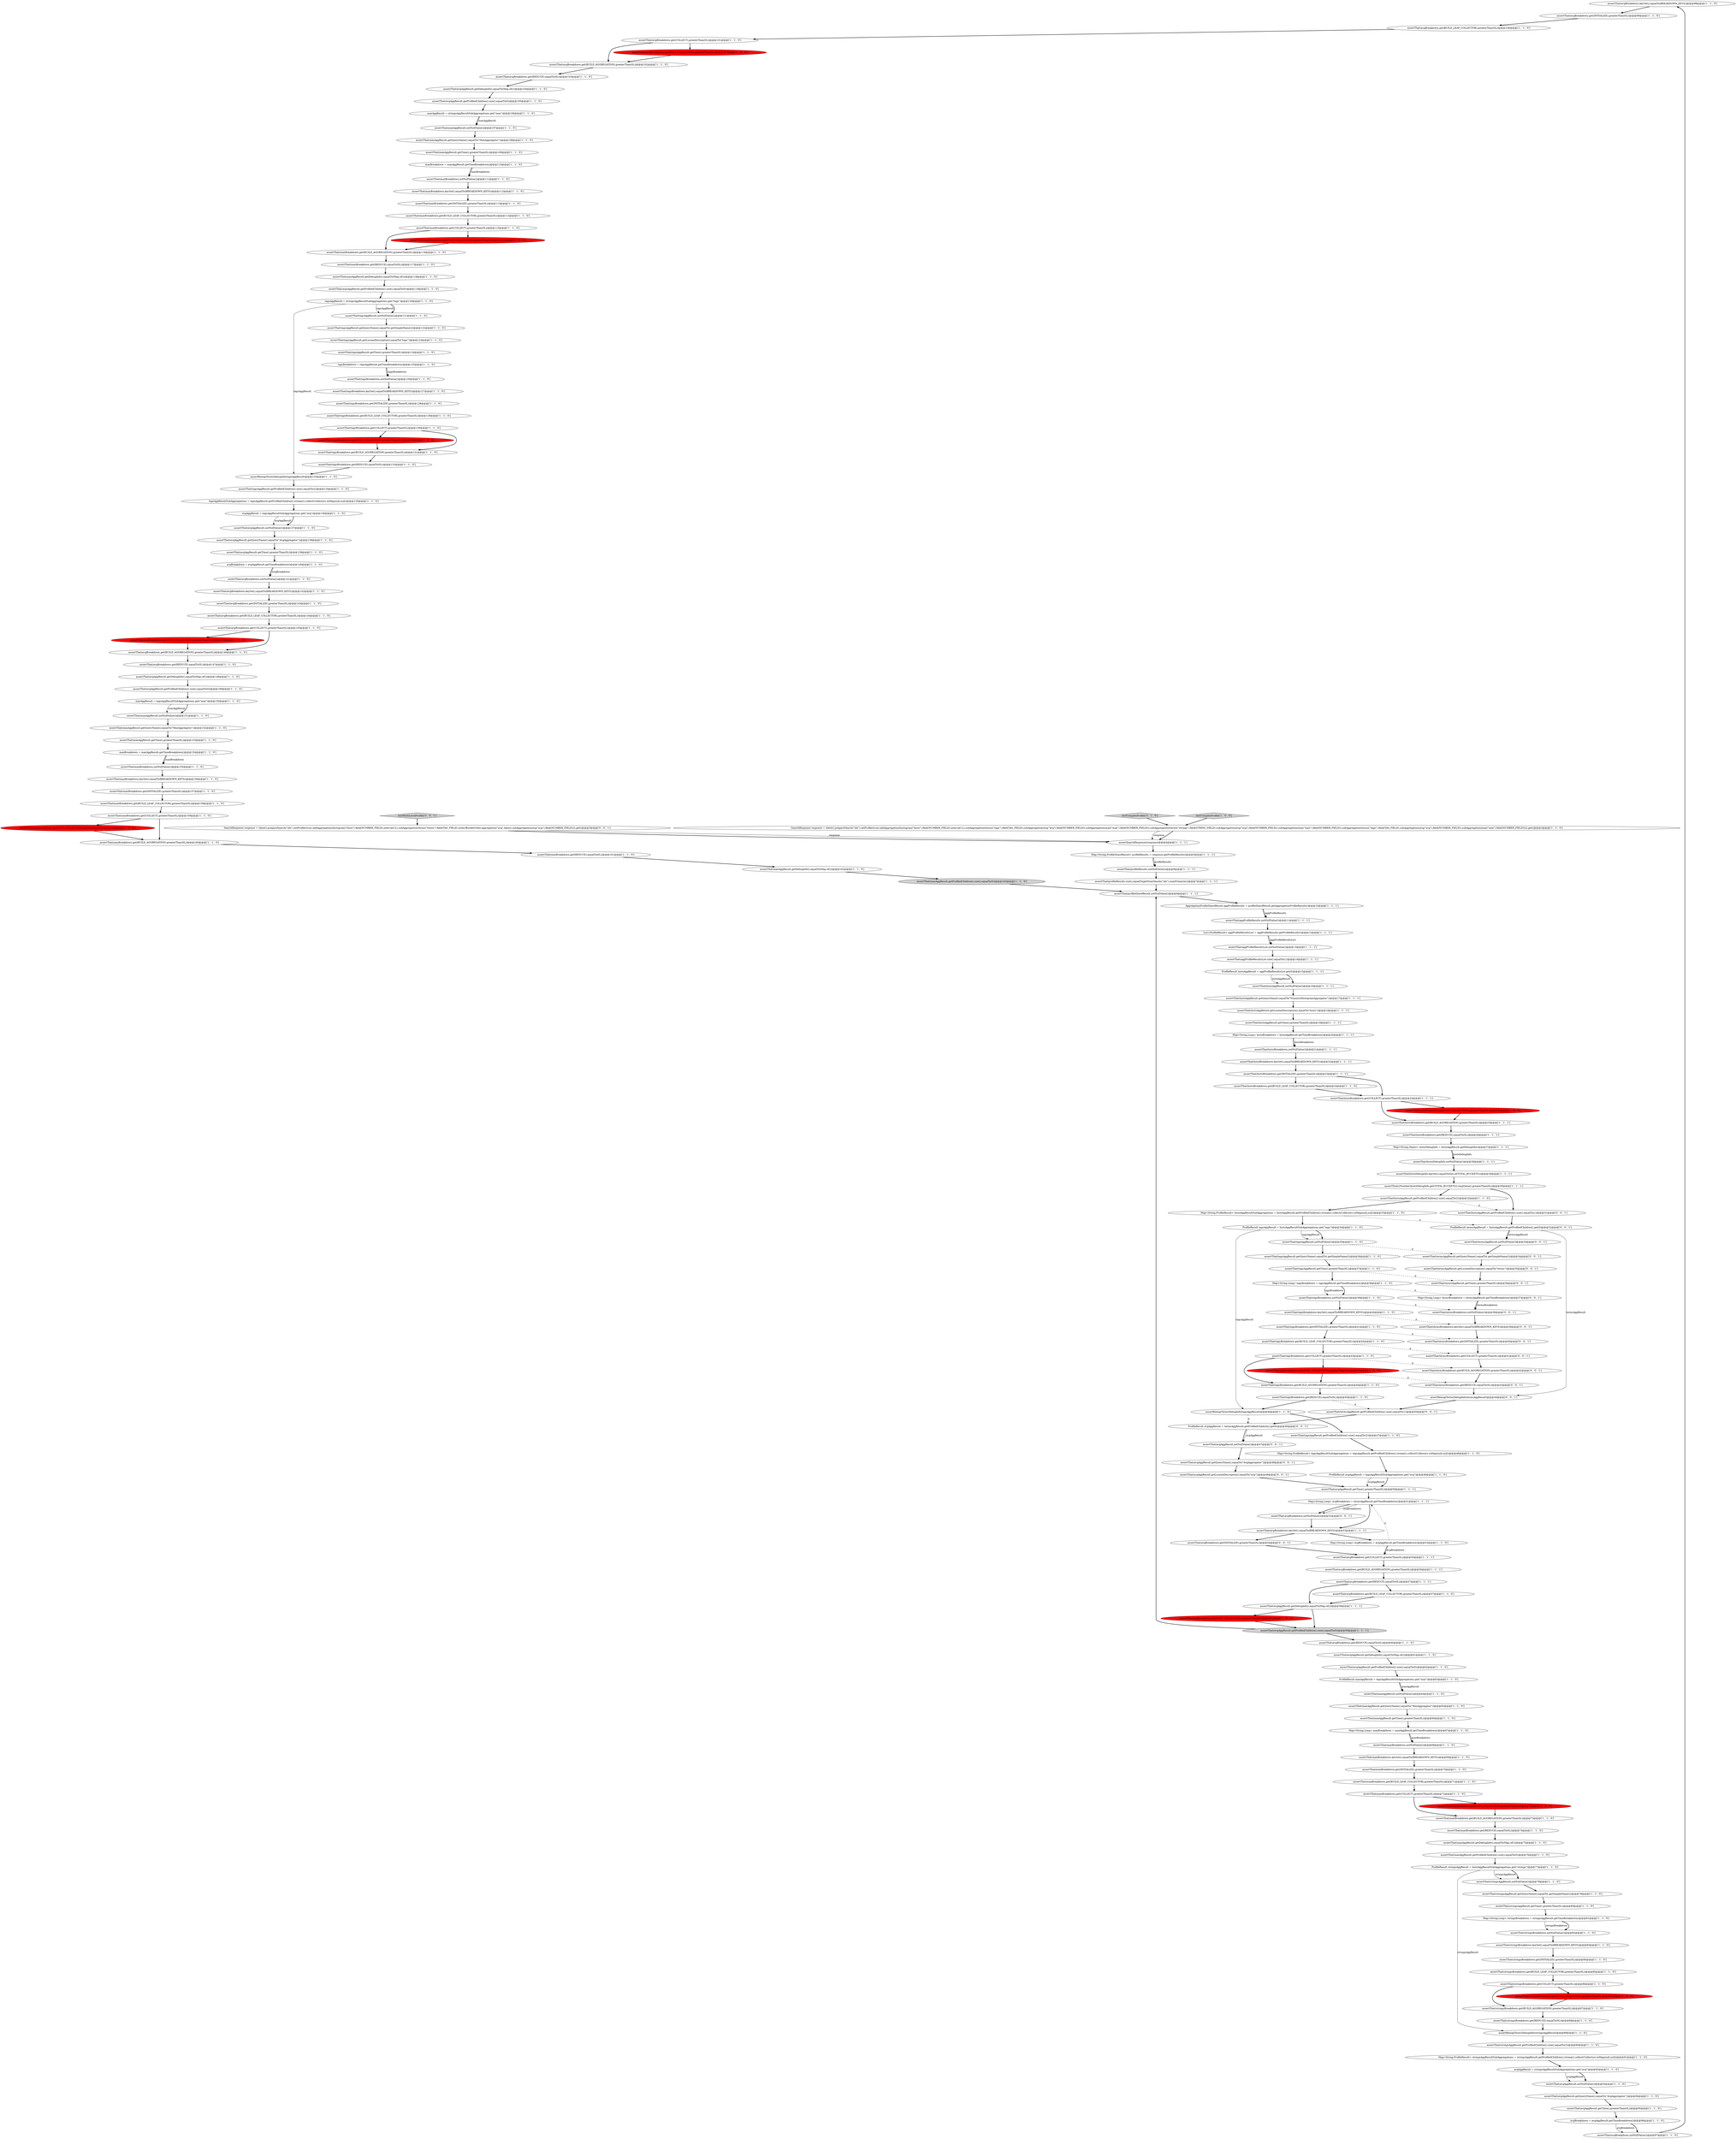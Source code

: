 digraph {
73 [style = filled, label = "assertThat(avgBreakdown.keySet(),equalTo(BREAKDOWN_KEYS))@@@98@@@['1', '1', '0']", fillcolor = white, shape = ellipse image = "AAA0AAABBB1BBB"];
174 [style = filled, label = "assertThat(termsBreakdown.get(COLLECT),greaterThan(0L))@@@41@@@['0', '0', '1']", fillcolor = white, shape = ellipse image = "AAA0AAABBB3BBB"];
25 [style = filled, label = "assertThat(tagsBreakdown.get(BUILD_LEAF_COLLECTOR),greaterThan(0L))@@@42@@@['1', '1', '0']", fillcolor = white, shape = ellipse image = "AAA0AAABBB1BBB"];
76 [style = filled, label = "assertThat(avgBreakdown.get(REDUCE),equalTo(0L))@@@103@@@['1', '1', '0']", fillcolor = white, shape = ellipse image = "AAA0AAABBB1BBB"];
24 [style = filled, label = "assertThat(maxAggResult.getTime(),greaterThan(0L))@@@153@@@['1', '1', '0']", fillcolor = white, shape = ellipse image = "AAA0AAABBB1BBB"];
79 [style = filled, label = "assertThat(maxBreakdown,notNullValue())@@@155@@@['1', '1', '0']", fillcolor = white, shape = ellipse image = "AAA0AAABBB1BBB"];
13 [style = filled, label = "assertThat(avgBreakdown.keySet(),equalTo(BREAKDOWN_KEYS))@@@53@@@['1', '1', '1']", fillcolor = white, shape = ellipse image = "AAA0AAABBB1BBB"];
4 [style = filled, label = "Map<String,Long> maxBreakdown = maxAggResult.getTimeBreakdown()@@@67@@@['1', '1', '0']", fillcolor = white, shape = ellipse image = "AAA0AAABBB1BBB"];
153 [style = filled, label = "assertThat(maxBreakdown.get(INITIALIZE),greaterThan(0L))@@@70@@@['1', '1', '0']", fillcolor = white, shape = ellipse image = "AAA0AAABBB1BBB"];
164 [style = filled, label = "avgBreakdown = avgAggResult.getTimeBreakdown()@@@140@@@['1', '1', '0']", fillcolor = white, shape = ellipse image = "AAA0AAABBB1BBB"];
189 [style = filled, label = "Map<String,Long> termsBreakdown = termsAggResult.getTimeBreakdown()@@@37@@@['0', '0', '1']", fillcolor = white, shape = ellipse image = "AAA0AAABBB3BBB"];
127 [style = filled, label = "assertThat(avgAggResult,notNullValue())@@@137@@@['1', '1', '0']", fillcolor = white, shape = ellipse image = "AAA0AAABBB1BBB"];
80 [style = filled, label = "assertThat(maxBreakdown.get(BUILD_LEAF_COLLECTOR),greaterThan(0L))@@@114@@@['1', '1', '0']", fillcolor = white, shape = ellipse image = "AAA0AAABBB1BBB"];
176 [style = filled, label = "assertThat(avgBreakdown.get(INITIALIZE),greaterThan(0L))@@@54@@@['0', '0', '1']", fillcolor = white, shape = ellipse image = "AAA0AAABBB3BBB"];
20 [style = filled, label = "assertThat(tagsAggResult.getTime(),greaterThan(0L))@@@124@@@['1', '1', '0']", fillcolor = white, shape = ellipse image = "AAA0AAABBB1BBB"];
183 [style = filled, label = "ProfileResult avgAggResult = termsAggResult.getProfiledChildren().get(0)@@@46@@@['0', '0', '1']", fillcolor = white, shape = ellipse image = "AAA0AAABBB3BBB"];
83 [style = filled, label = "assertThat(maxBreakdown.get(BUILD_AGGREGATION),greaterThan(0L))@@@73@@@['1', '1', '0']", fillcolor = white, shape = ellipse image = "AAA0AAABBB1BBB"];
100 [style = filled, label = "Map<String,ProfileResult> histoAggResultSubAggregations = histoAggResult.getProfiledChildren().stream().collect(Collectors.toMap(null,null))@@@33@@@['1', '1', '0']", fillcolor = white, shape = ellipse image = "AAA0AAABBB1BBB"];
74 [style = filled, label = "assertThat(avgBreakdown.get(REDUCE),equalTo(0L))@@@57@@@['1', '1', '1']", fillcolor = white, shape = ellipse image = "AAA0AAABBB1BBB"];
130 [style = filled, label = "assertThat(profileResults,notNullValue())@@@6@@@['1', '1', '1']", fillcolor = white, shape = ellipse image = "AAA0AAABBB1BBB"];
171 [style = filled, label = "testComplexProfile['0', '1', '0']", fillcolor = lightgray, shape = diamond image = "AAA0AAABBB2BBB"];
114 [style = filled, label = "maxAggResult = stringsAggResultSubAggregations.get(\"max\")@@@106@@@['1', '1', '0']", fillcolor = white, shape = ellipse image = "AAA0AAABBB1BBB"];
132 [style = filled, label = "assertThat(avgBreakdown.get(REDUCE),equalTo(0L))@@@147@@@['1', '1', '0']", fillcolor = white, shape = ellipse image = "AAA0AAABBB1BBB"];
188 [style = filled, label = "assertThat(termsAggResult.getQueryName(),equalTo(.getSimpleName()))@@@34@@@['0', '0', '1']", fillcolor = white, shape = ellipse image = "AAA0AAABBB3BBB"];
22 [style = filled, label = "assertThat(maxAggResult.getQueryName(),equalTo(\"MaxAggregator\"))@@@65@@@['1', '1', '0']", fillcolor = white, shape = ellipse image = "AAA0AAABBB1BBB"];
191 [style = filled, label = "assertThat(termsBreakdown.get(INITIALIZE),greaterThan(0L))@@@40@@@['0', '0', '1']", fillcolor = white, shape = ellipse image = "AAA0AAABBB3BBB"];
7 [style = filled, label = "assertThat(maxBreakdown.get(REDUCE),equalTo(0L))@@@117@@@['1', '1', '0']", fillcolor = white, shape = ellipse image = "AAA0AAABBB1BBB"];
82 [style = filled, label = "assertThat(avgBreakdown,notNullValue())@@@97@@@['1', '1', '0']", fillcolor = white, shape = ellipse image = "AAA0AAABBB1BBB"];
45 [style = filled, label = "assertThat(maxBreakdown.get(POST_COLLECTION),greaterThan(0L))@@@76@@@['1', '0', '0']", fillcolor = red, shape = ellipse image = "AAA1AAABBB1BBB"];
180 [style = filled, label = "assertThat(termsAggResult.getProfiledChildren().size(),equalTo(1))@@@45@@@['0', '0', '1']", fillcolor = white, shape = ellipse image = "AAA0AAABBB3BBB"];
133 [style = filled, label = "testComplexProfile['1', '0', '0']", fillcolor = lightgray, shape = diamond image = "AAA0AAABBB1BBB"];
157 [style = filled, label = "assertThat(maxBreakdown.keySet(),equalTo(BREAKDOWN_KEYS))@@@112@@@['1', '1', '0']", fillcolor = white, shape = ellipse image = "AAA0AAABBB1BBB"];
110 [style = filled, label = "assertThat(maxBreakdown.get(REDUCE),equalTo(0L))@@@161@@@['1', '1', '0']", fillcolor = white, shape = ellipse image = "AAA0AAABBB1BBB"];
186 [style = filled, label = "assertThat(termsBreakdown.get(REDUCE),equalTo(0L))@@@43@@@['0', '0', '1']", fillcolor = white, shape = ellipse image = "AAA0AAABBB3BBB"];
12 [style = filled, label = "assertSearchResponse(response)@@@4@@@['1', '1', '1']", fillcolor = white, shape = ellipse image = "AAA0AAABBB1BBB"];
178 [style = filled, label = "assertThat(avgAggResult.getQueryName(),equalTo(\"AvgAggregator\"))@@@48@@@['0', '0', '1']", fillcolor = white, shape = ellipse image = "AAA0AAABBB3BBB"];
175 [style = filled, label = "assertThat(histoAggResult.getProfiledChildren().size(),equalTo(1))@@@31@@@['0', '0', '1']", fillcolor = white, shape = ellipse image = "AAA0AAABBB3BBB"];
18 [style = filled, label = "tagsBreakdown = tagsAggResult.getTimeBreakdown()@@@125@@@['1', '1', '0']", fillcolor = white, shape = ellipse image = "AAA0AAABBB1BBB"];
121 [style = filled, label = "assertThat(maxAggResult.getDebugInfo(),equalTo(Map.of()))@@@162@@@['1', '1', '0']", fillcolor = white, shape = ellipse image = "AAA0AAABBB1BBB"];
65 [style = filled, label = "assertThat(tagsAggResult.getProfiledChildren().size(),equalTo(2))@@@134@@@['1', '1', '0']", fillcolor = white, shape = ellipse image = "AAA0AAABBB1BBB"];
34 [style = filled, label = "assertThat(avgBreakdown.get(BUILD_LEAF_COLLECTOR),greaterThan(0L))@@@144@@@['1', '1', '0']", fillcolor = white, shape = ellipse image = "AAA0AAABBB1BBB"];
147 [style = filled, label = "assertThat(maxAggResult.getDebugInfo(),equalTo(Map.of()))@@@118@@@['1', '1', '0']", fillcolor = white, shape = ellipse image = "AAA0AAABBB1BBB"];
46 [style = filled, label = "assertThat(avgAggResult.getTime(),greaterThan(0L))@@@139@@@['1', '1', '0']", fillcolor = white, shape = ellipse image = "AAA0AAABBB1BBB"];
6 [style = filled, label = "ProfileResult stringsAggResult = histoAggResultSubAggregations.get(\"strings\")@@@77@@@['1', '1', '0']", fillcolor = white, shape = ellipse image = "AAA0AAABBB1BBB"];
113 [style = filled, label = "assertThat(maxBreakdown.get(INITIALIZE),greaterThan(0L))@@@157@@@['1', '1', '0']", fillcolor = white, shape = ellipse image = "AAA0AAABBB1BBB"];
64 [style = filled, label = "assertThat(tagsBreakdown,notNullValue())@@@39@@@['1', '1', '0']", fillcolor = white, shape = ellipse image = "AAA0AAABBB1BBB"];
135 [style = filled, label = "assertThat(maxBreakdown.get(BUILD_AGGREGATION),greaterThan(0L))@@@116@@@['1', '1', '0']", fillcolor = white, shape = ellipse image = "AAA0AAABBB1BBB"];
160 [style = filled, label = "Map<String,Long> histoBreakdown = histoAggResult.getTimeBreakdown()@@@20@@@['1', '1', '1']", fillcolor = white, shape = ellipse image = "AAA0AAABBB1BBB"];
109 [style = filled, label = "assertThat(maxBreakdown.get(INITIALIZE),greaterThan(0L))@@@113@@@['1', '1', '0']", fillcolor = white, shape = ellipse image = "AAA0AAABBB1BBB"];
77 [style = filled, label = "Map<String,Long> avgBreakdown = avgAggResult.getTimeBreakdown()@@@53@@@['1', '1', '0']", fillcolor = white, shape = ellipse image = "AAA0AAABBB1BBB"];
94 [style = filled, label = "assertThat(stringsBreakdown.get(POST_COLLECTION),greaterThan(0L))@@@91@@@['1', '0', '0']", fillcolor = red, shape = ellipse image = "AAA1AAABBB1BBB"];
14 [style = filled, label = "ProfileResult maxAggResult = tagsAggResultSubAggregations.get(\"max\")@@@63@@@['1', '1', '0']", fillcolor = white, shape = ellipse image = "AAA0AAABBB1BBB"];
23 [style = filled, label = "assertThat(avgBreakdown.get(POST_COLLECTION),greaterThan(0L))@@@61@@@['1', '0', '0']", fillcolor = red, shape = ellipse image = "AAA1AAABBB1BBB"];
150 [style = filled, label = "assertThat(maxAggResult.getTime(),greaterThan(0L))@@@109@@@['1', '1', '0']", fillcolor = white, shape = ellipse image = "AAA0AAABBB1BBB"];
16 [style = filled, label = "assertThat(stringsAggResult.getQueryName(),equalTo(.getSimpleName()))@@@79@@@['1', '1', '0']", fillcolor = white, shape = ellipse image = "AAA0AAABBB1BBB"];
17 [style = filled, label = "assertThat(avgAggResult.getProfiledChildren().size(),equalTo(0))@@@105@@@['1', '1', '0']", fillcolor = white, shape = ellipse image = "AAA0AAABBB1BBB"];
124 [style = filled, label = "assertThat(histoAggResult.getLuceneDescription(),equalTo(\"histo\"))@@@18@@@['1', '1', '1']", fillcolor = white, shape = ellipse image = "AAA0AAABBB1BBB"];
15 [style = filled, label = "assertThat(tagsBreakdown.get(BUILD_LEAF_COLLECTOR),greaterThan(0L))@@@129@@@['1', '1', '0']", fillcolor = white, shape = ellipse image = "AAA0AAABBB1BBB"];
144 [style = filled, label = "assertThat(avgBreakdown.keySet(),equalTo(BREAKDOWN_KEYS))@@@142@@@['1', '1', '0']", fillcolor = white, shape = ellipse image = "AAA0AAABBB1BBB"];
84 [style = filled, label = "assertThat(stringsBreakdown.get(COLLECT),greaterThan(0L))@@@86@@@['1', '1', '0']", fillcolor = white, shape = ellipse image = "AAA0AAABBB1BBB"];
177 [style = filled, label = "assertRemapTermsDebugInfo(termsAggResult)@@@44@@@['0', '0', '1']", fillcolor = white, shape = ellipse image = "AAA0AAABBB3BBB"];
30 [style = filled, label = "assertRemapTermsDebugInfo(tagsAggResult)@@@133@@@['1', '1', '0']", fillcolor = white, shape = ellipse image = "AAA0AAABBB1BBB"];
5 [style = filled, label = "Map<String,ProfileShardResult> profileResults = response.getProfileResults()@@@5@@@['1', '1', '1']", fillcolor = white, shape = ellipse image = "AAA0AAABBB1BBB"];
44 [style = filled, label = "assertThat(histoBreakdown.get(INITIALIZE),greaterThan(0L))@@@23@@@['1', '1', '1']", fillcolor = white, shape = ellipse image = "AAA0AAABBB1BBB"];
1 [style = filled, label = "assertThat(aggProfileResultsList,notNullValue())@@@13@@@['1', '1', '1']", fillcolor = white, shape = ellipse image = "AAA0AAABBB1BBB"];
112 [style = filled, label = "assertThat(histoDebugInfo.keySet(),equalTo(Set.of(TOTAL_BUCKETS)))@@@29@@@['1', '1', '1']", fillcolor = white, shape = ellipse image = "AAA0AAABBB1BBB"];
108 [style = filled, label = "Map<String,ProfileResult> tagsAggResultSubAggregations = tagsAggResult.getProfiledChildren().stream().collect(Collectors.toMap(null,null))@@@48@@@['1', '1', '0']", fillcolor = white, shape = ellipse image = "AAA0AAABBB1BBB"];
145 [style = filled, label = "assertThat(tagsBreakdown.get(INITIALIZE),greaterThan(0L))@@@41@@@['1', '1', '0']", fillcolor = white, shape = ellipse image = "AAA0AAABBB1BBB"];
122 [style = filled, label = "avgBreakdown = avgAggResult.getTimeBreakdown()@@@96@@@['1', '1', '0']", fillcolor = white, shape = ellipse image = "AAA0AAABBB1BBB"];
33 [style = filled, label = "assertThat(tagsBreakdown.get(REDUCE),equalTo(0L))@@@45@@@['1', '1', '0']", fillcolor = white, shape = ellipse image = "AAA0AAABBB1BBB"];
61 [style = filled, label = "assertThat(tagsBreakdown.get(BUILD_AGGREGATION),greaterThan(0L))@@@44@@@['1', '1', '0']", fillcolor = white, shape = ellipse image = "AAA0AAABBB1BBB"];
129 [style = filled, label = "assertThat(maxBreakdown,notNullValue())@@@68@@@['1', '1', '0']", fillcolor = white, shape = ellipse image = "AAA0AAABBB1BBB"];
190 [style = filled, label = "assertThat(termsAggResult.getLuceneDescription(),equalTo(\"terms\"))@@@35@@@['0', '0', '1']", fillcolor = white, shape = ellipse image = "AAA0AAABBB3BBB"];
9 [style = filled, label = "assertThat(avgAggResult.getTime(),greaterThan(0L))@@@50@@@['1', '1', '1']", fillcolor = white, shape = ellipse image = "AAA0AAABBB1BBB"];
40 [style = filled, label = "assertThat(tagsAggResult.getTime(),greaterThan(0L))@@@37@@@['1', '1', '0']", fillcolor = white, shape = ellipse image = "AAA0AAABBB1BBB"];
54 [style = filled, label = "assertThat(maxBreakdown.keySet(),equalTo(BREAKDOWN_KEYS))@@@69@@@['1', '1', '0']", fillcolor = white, shape = ellipse image = "AAA0AAABBB1BBB"];
194 [style = filled, label = "assertThat(avgAggResult,notNullValue())@@@47@@@['0', '0', '1']", fillcolor = white, shape = ellipse image = "AAA0AAABBB3BBB"];
98 [style = filled, label = "maxBreakdown = maxAggResult.getTimeBreakdown()@@@110@@@['1', '1', '0']", fillcolor = white, shape = ellipse image = "AAA0AAABBB1BBB"];
87 [style = filled, label = "assertThat(tagsBreakdown.get(BUILD_AGGREGATION),greaterThan(0L))@@@131@@@['1', '1', '0']", fillcolor = white, shape = ellipse image = "AAA0AAABBB1BBB"];
152 [style = filled, label = "assertThat(tagsAggResult.getQueryName(),equalTo(.getSimpleName()))@@@122@@@['1', '1', '0']", fillcolor = white, shape = ellipse image = "AAA0AAABBB1BBB"];
70 [style = filled, label = "assertThat(avgAggResult.getProfiledChildren().size(),equalTo(0))@@@59@@@['1', '1', '1']", fillcolor = lightgray, shape = ellipse image = "AAA0AAABBB1BBB"];
66 [style = filled, label = "assertThat(histoBreakdown.get(COLLECT),greaterThan(0L))@@@24@@@['1', '1', '1']", fillcolor = white, shape = ellipse image = "AAA0AAABBB1BBB"];
28 [style = filled, label = "assertThat(histoAggResult,notNullValue())@@@16@@@['1', '1', '1']", fillcolor = white, shape = ellipse image = "AAA0AAABBB1BBB"];
67 [style = filled, label = "SearchResponse response = client().prepareSearch(\"idx\").setProfile(true).addAggregation(histogram(\"histo\").field(NUMBER_FIELD).interval(1L).subAggregation(terms(\"tags\").field(TAG_FIELD).subAggregation(avg(\"avg\").field(NUMBER_FIELD)).subAggregation(max(\"max\").field(NUMBER_FIELD))).subAggregation(terms(\"strings\").field(STRING_FIELD).subAggregation(avg(\"avg\").field(NUMBER_FIELD)).subAggregation(max(\"max\").field(NUMBER_FIELD)).subAggregation(terms(\"tags\").field(TAG_FIELD).subAggregation(avg(\"avg\").field(NUMBER_FIELD)).subAggregation(max(\"max\").field(NUMBER_FIELD))))).get()@@@3@@@['1', '1', '0']", fillcolor = white, shape = ellipse image = "AAA0AAABBB1BBB"];
119 [style = filled, label = "assertThat(stringsBreakdown,notNullValue())@@@82@@@['1', '1', '0']", fillcolor = white, shape = ellipse image = "AAA0AAABBB1BBB"];
128 [style = filled, label = "Map<String,Object> histoDebugInfo = histoAggResult.getDebugInfo()@@@27@@@['1', '1', '1']", fillcolor = white, shape = ellipse image = "AAA0AAABBB1BBB"];
42 [style = filled, label = "assertThat(avgBreakdown.get(BUILD_AGGREGATION),greaterThan(0L))@@@102@@@['1', '1', '0']", fillcolor = white, shape = ellipse image = "AAA0AAABBB1BBB"];
43 [style = filled, label = "assertThat(avgAggResult.getDebugInfo(),equalTo(Map.of()))@@@148@@@['1', '1', '0']", fillcolor = white, shape = ellipse image = "AAA0AAABBB1BBB"];
154 [style = filled, label = "Map<String,Long> avgBreakdown = termsAggResult.getTimeBreakdown()@@@51@@@['1', '1', '1']", fillcolor = white, shape = ellipse image = "AAA0AAABBB1BBB"];
47 [style = filled, label = "ProfileResult histoAggResult = aggProfileResultsList.get(0)@@@15@@@['1', '1', '1']", fillcolor = white, shape = ellipse image = "AAA0AAABBB1BBB"];
8 [style = filled, label = "assertThat(tagsAggResult,notNullValue())@@@35@@@['1', '1', '0']", fillcolor = white, shape = ellipse image = "AAA0AAABBB1BBB"];
60 [style = filled, label = "assertThat(maxBreakdown.get(POST_COLLECTION),greaterThan(0L))@@@122@@@['1', '0', '0']", fillcolor = red, shape = ellipse image = "AAA1AAABBB1BBB"];
125 [style = filled, label = "assertThat(avgBreakdown,notNullValue())@@@141@@@['1', '1', '0']", fillcolor = white, shape = ellipse image = "AAA0AAABBB1BBB"];
184 [style = filled, label = "assertThat(avgBreakdown,notNullValue())@@@52@@@['0', '0', '1']", fillcolor = white, shape = ellipse image = "AAA0AAABBB3BBB"];
103 [style = filled, label = "assertThat(avgBreakdown.get(BUILD_LEAF_COLLECTOR),greaterThan(0L))@@@57@@@['1', '1', '0']", fillcolor = white, shape = ellipse image = "AAA0AAABBB1BBB"];
167 [style = filled, label = "assertThat(avgBreakdown.get(BUILD_AGGREGATION),greaterThan(0L))@@@56@@@['1', '1', '1']", fillcolor = white, shape = ellipse image = "AAA0AAABBB1BBB"];
181 [style = filled, label = "ProfileResult termsAggResult = histoAggResult.getProfiledChildren().get(0)@@@32@@@['0', '0', '1']", fillcolor = white, shape = ellipse image = "AAA0AAABBB3BBB"];
107 [style = filled, label = "assertThat(avgBreakdown.get(COLLECT),greaterThan(0L))@@@145@@@['1', '1', '0']", fillcolor = white, shape = ellipse image = "AAA0AAABBB1BBB"];
53 [style = filled, label = "assertThat(tagsBreakdown.get(POST_COLLECTION),greaterThan(0L))@@@138@@@['1', '0', '0']", fillcolor = red, shape = ellipse image = "AAA1AAABBB1BBB"];
58 [style = filled, label = "assertThat(avgBreakdown.get(POST_COLLECTION),greaterThan(0L))@@@107@@@['1', '0', '0']", fillcolor = red, shape = ellipse image = "AAA1AAABBB1BBB"];
162 [style = filled, label = "assertThat(((Number)histoDebugInfo.get(TOTAL_BUCKETS)).longValue(),greaterThan(0L))@@@30@@@['1', '1', '1']", fillcolor = white, shape = ellipse image = "AAA0AAABBB1BBB"];
21 [style = filled, label = "assertThat(maxBreakdown.get(BUILD_LEAF_COLLECTOR),greaterThan(0L))@@@158@@@['1', '1', '0']", fillcolor = white, shape = ellipse image = "AAA0AAABBB1BBB"];
155 [style = filled, label = "assertThat(histoBreakdown.get(POST_COLLECTION),greaterThan(0L))@@@26@@@['1', '0', '0']", fillcolor = red, shape = ellipse image = "AAA1AAABBB1BBB"];
75 [style = filled, label = "assertThat(tagsBreakdown.get(COLLECT),greaterThan(0L))@@@130@@@['1', '1', '0']", fillcolor = white, shape = ellipse image = "AAA0AAABBB1BBB"];
55 [style = filled, label = "assertThat(stringsBreakdown.get(BUILD_AGGREGATION),greaterThan(0L))@@@87@@@['1', '1', '0']", fillcolor = white, shape = ellipse image = "AAA0AAABBB1BBB"];
96 [style = filled, label = "assertThat(maxBreakdown.get(REDUCE),equalTo(0L))@@@74@@@['1', '1', '0']", fillcolor = white, shape = ellipse image = "AAA0AAABBB1BBB"];
166 [style = filled, label = "assertThat(maxAggResult,notNullValue())@@@64@@@['1', '1', '0']", fillcolor = white, shape = ellipse image = "AAA0AAABBB1BBB"];
148 [style = filled, label = "assertThat(histoBreakdown.get(BUILD_LEAF_COLLECTOR),greaterThan(0L))@@@24@@@['1', '1', '0']", fillcolor = white, shape = ellipse image = "AAA0AAABBB1BBB"];
136 [style = filled, label = "assertThat(stringsBreakdown.get(BUILD_LEAF_COLLECTOR),greaterThan(0L))@@@85@@@['1', '1', '0']", fillcolor = white, shape = ellipse image = "AAA0AAABBB1BBB"];
141 [style = filled, label = "assertThat(tagsAggResult.getQueryName(),equalTo(.getSimpleName()))@@@36@@@['1', '1', '0']", fillcolor = white, shape = ellipse image = "AAA0AAABBB1BBB"];
10 [style = filled, label = "assertThat(maxBreakdown.get(COLLECT),greaterThan(0L))@@@159@@@['1', '1', '0']", fillcolor = white, shape = ellipse image = "AAA0AAABBB1BBB"];
39 [style = filled, label = "assertThat(aggProfileResults,notNullValue())@@@11@@@['1', '1', '1']", fillcolor = white, shape = ellipse image = "AAA0AAABBB1BBB"];
143 [style = filled, label = "assertThat(avgAggResult.getTime(),greaterThan(0L))@@@95@@@['1', '1', '0']", fillcolor = white, shape = ellipse image = "AAA0AAABBB1BBB"];
36 [style = filled, label = "assertThat(stringsAggResult.getTime(),greaterThan(0L))@@@80@@@['1', '1', '0']", fillcolor = white, shape = ellipse image = "AAA0AAABBB1BBB"];
51 [style = filled, label = "assertThat(maxAggResult.getTime(),greaterThan(0L))@@@66@@@['1', '1', '0']", fillcolor = white, shape = ellipse image = "AAA0AAABBB1BBB"];
165 [style = filled, label = "Map<String,ProfileResult> stringsAggResultSubAggregations = stringsAggResult.getProfiledChildren().stream().collect(Collectors.toMap(null,null))@@@91@@@['1', '1', '0']", fillcolor = white, shape = ellipse image = "AAA0AAABBB1BBB"];
192 [style = filled, label = "assertThat(termsAggResult.getTime(),greaterThan(0L))@@@36@@@['0', '0', '1']", fillcolor = white, shape = ellipse image = "AAA0AAABBB3BBB"];
106 [style = filled, label = "assertThat(avgBreakdown.get(COLLECT),greaterThan(0L))@@@101@@@['1', '1', '0']", fillcolor = white, shape = ellipse image = "AAA0AAABBB1BBB"];
120 [style = filled, label = "assertThat(aggProfileResultsList.size(),equalTo(1))@@@14@@@['1', '1', '1']", fillcolor = white, shape = ellipse image = "AAA0AAABBB1BBB"];
92 [style = filled, label = "assertRemapTermsDebugInfo(stringsAggResult)@@@89@@@['1', '1', '0']", fillcolor = white, shape = ellipse image = "AAA0AAABBB1BBB"];
159 [style = filled, label = "assertThat(tagsBreakdown.keySet(),equalTo(BREAKDOWN_KEYS))@@@40@@@['1', '1', '0']", fillcolor = white, shape = ellipse image = "AAA0AAABBB1BBB"];
156 [style = filled, label = "assertThat(profileShardResult,notNullValue())@@@9@@@['1', '1', '1']", fillcolor = white, shape = ellipse image = "AAA0AAABBB1BBB"];
26 [style = filled, label = "assertThat(histoAggResult.getTime(),greaterThan(0L))@@@19@@@['1', '1', '1']", fillcolor = white, shape = ellipse image = "AAA0AAABBB1BBB"];
169 [style = filled, label = "assertThat(avgAggResult.getQueryName(),equalTo(\"AvgAggregator\"))@@@138@@@['1', '1', '0']", fillcolor = white, shape = ellipse image = "AAA0AAABBB1BBB"];
172 [style = filled, label = "testMultiLevelProfile['0', '0', '1']", fillcolor = lightgray, shape = diamond image = "AAA0AAABBB3BBB"];
149 [style = filled, label = "assertThat(avgAggResult.getDebugInfo(),equalTo(Map.of()))@@@104@@@['1', '1', '0']", fillcolor = white, shape = ellipse image = "AAA0AAABBB1BBB"];
81 [style = filled, label = "assertThat(histoBreakdown.keySet(),equalTo(BREAKDOWN_KEYS))@@@22@@@['1', '1', '1']", fillcolor = white, shape = ellipse image = "AAA0AAABBB1BBB"];
140 [style = filled, label = "assertThat(maxAggResult,notNullValue())@@@107@@@['1', '1', '0']", fillcolor = white, shape = ellipse image = "AAA0AAABBB1BBB"];
72 [style = filled, label = "assertThat(stringsBreakdown.get(REDUCE),equalTo(0L))@@@88@@@['1', '1', '0']", fillcolor = white, shape = ellipse image = "AAA0AAABBB1BBB"];
97 [style = filled, label = "assertThat(maxBreakdown.get(BUILD_AGGREGATION),greaterThan(0L))@@@160@@@['1', '1', '0']", fillcolor = white, shape = ellipse image = "AAA0AAABBB1BBB"];
138 [style = filled, label = "ProfileResult avgAggResult = tagsAggResultSubAggregations.get(\"avg\")@@@49@@@['1', '1', '0']", fillcolor = white, shape = ellipse image = "AAA0AAABBB1BBB"];
142 [style = filled, label = "assertThat(maxAggResult.getQueryName(),equalTo(\"MaxAggregator\"))@@@152@@@['1', '1', '0']", fillcolor = white, shape = ellipse image = "AAA0AAABBB1BBB"];
62 [style = filled, label = "assertThat(avgAggResult.getQueryName(),equalTo(\"AvgAggregator\"))@@@94@@@['1', '1', '0']", fillcolor = white, shape = ellipse image = "AAA0AAABBB1BBB"];
163 [style = filled, label = "assertThat(histoAggResult.getProfiledChildren().size(),equalTo(2))@@@32@@@['1', '1', '0']", fillcolor = white, shape = ellipse image = "AAA0AAABBB1BBB"];
89 [style = filled, label = "assertThat(avgAggResult,notNullValue())@@@93@@@['1', '1', '0']", fillcolor = white, shape = ellipse image = "AAA0AAABBB1BBB"];
38 [style = filled, label = "assertThat(avgAggResult.getDebugInfo(),equalTo(Map.of()))@@@61@@@['1', '1', '0']", fillcolor = white, shape = ellipse image = "AAA0AAABBB1BBB"];
71 [style = filled, label = "assertThat(avgBreakdown.get(REDUCE),equalTo(0L))@@@60@@@['1', '1', '0']", fillcolor = white, shape = ellipse image = "AAA0AAABBB1BBB"];
193 [style = filled, label = "assertThat(termsBreakdown.get(BUILD_AGGREGATION),greaterThan(0L))@@@42@@@['0', '0', '1']", fillcolor = white, shape = ellipse image = "AAA0AAABBB3BBB"];
31 [style = filled, label = "assertThat(tagsBreakdown.get(POST_COLLECTION),greaterThan(0L))@@@45@@@['1', '0', '0']", fillcolor = red, shape = ellipse image = "AAA1AAABBB1BBB"];
105 [style = filled, label = "assertThat(profileResults.size(),equalTo(getNumShards(\"idx\").numPrimaries))@@@7@@@['1', '1', '1']", fillcolor = white, shape = ellipse image = "AAA0AAABBB1BBB"];
173 [style = filled, label = "SearchResponse response = client().prepareSearch(\"idx\").setProfile(true).addAggregation(histogram(\"histo\").field(NUMBER_FIELD).interval(1L).subAggregation(terms(\"terms\").field(TAG_FIELD).order(BucketOrder.aggregation(\"avg\",false)).subAggregation(avg(\"avg\").field(NUMBER_FIELD)))).get()@@@3@@@['0', '0', '1']", fillcolor = white, shape = ellipse image = "AAA0AAABBB3BBB"];
3 [style = filled, label = "assertThat(avgAggResult.getDebugInfo(),equalTo(Map.of()))@@@58@@@['1', '1', '1']", fillcolor = white, shape = ellipse image = "AAA0AAABBB1BBB"];
68 [style = filled, label = "assertThat(histoBreakdown.get(BUILD_AGGREGATION),greaterThan(0L))@@@25@@@['1', '1', '1']", fillcolor = white, shape = ellipse image = "AAA0AAABBB1BBB"];
95 [style = filled, label = "assertThat(avgBreakdown.get(POST_COLLECTION),greaterThan(0L))@@@154@@@['1', '0', '0']", fillcolor = red, shape = ellipse image = "AAA1AAABBB1BBB"];
126 [style = filled, label = "assertThat(maxAggResult.getProfiledChildren().size(),equalTo(0))@@@76@@@['1', '1', '0']", fillcolor = white, shape = ellipse image = "AAA0AAABBB1BBB"];
134 [style = filled, label = "assertThat(histoBreakdown,notNullValue())@@@21@@@['1', '1', '1']", fillcolor = white, shape = ellipse image = "AAA0AAABBB1BBB"];
158 [style = filled, label = "assertThat(maxAggResult,notNullValue())@@@151@@@['1', '1', '0']", fillcolor = white, shape = ellipse image = "AAA0AAABBB1BBB"];
161 [style = filled, label = "assertThat(maxBreakdown.get(POST_COLLECTION),greaterThan(0L))@@@169@@@['1', '0', '0']", fillcolor = red, shape = ellipse image = "AAA1AAABBB1BBB"];
111 [style = filled, label = "List<ProfileResult> aggProfileResultsList = aggProfileResults.getProfileResults()@@@12@@@['1', '1', '1']", fillcolor = white, shape = ellipse image = "AAA0AAABBB1BBB"];
187 [style = filled, label = "assertThat(termsBreakdown,notNullValue())@@@38@@@['0', '0', '1']", fillcolor = white, shape = ellipse image = "AAA0AAABBB3BBB"];
11 [style = filled, label = "assertThat(tagsBreakdown.get(COLLECT),greaterThan(0L))@@@43@@@['1', '1', '0']", fillcolor = white, shape = ellipse image = "AAA0AAABBB1BBB"];
41 [style = filled, label = "assertThat(tagsAggResult.getLuceneDescription(),equalTo(\"tags\"))@@@123@@@['1', '1', '0']", fillcolor = white, shape = ellipse image = "AAA0AAABBB1BBB"];
48 [style = filled, label = "avgAggResult = tagsAggResultSubAggregations.get(\"avg\")@@@136@@@['1', '1', '0']", fillcolor = white, shape = ellipse image = "AAA0AAABBB1BBB"];
86 [style = filled, label = "assertRemapTermsDebugInfo(tagsAggResult)@@@46@@@['1', '1', '0']", fillcolor = white, shape = ellipse image = "AAA0AAABBB1BBB"];
37 [style = filled, label = "maxBreakdown = maxAggResult.getTimeBreakdown()@@@154@@@['1', '1', '0']", fillcolor = white, shape = ellipse image = "AAA0AAABBB1BBB"];
139 [style = filled, label = "assertThat(stringsAggResult.getProfiledChildren().size(),equalTo(3))@@@90@@@['1', '1', '0']", fillcolor = white, shape = ellipse image = "AAA0AAABBB1BBB"];
151 [style = filled, label = "assertThat(stringsBreakdown.keySet(),equalTo(BREAKDOWN_KEYS))@@@83@@@['1', '1', '0']", fillcolor = white, shape = ellipse image = "AAA0AAABBB1BBB"];
63 [style = filled, label = "assertThat(tagsBreakdown,notNullValue())@@@126@@@['1', '1', '0']", fillcolor = white, shape = ellipse image = "AAA0AAABBB1BBB"];
88 [style = filled, label = "assertThat(stringsBreakdown.get(INITIALIZE),greaterThan(0L))@@@84@@@['1', '1', '0']", fillcolor = white, shape = ellipse image = "AAA0AAABBB1BBB"];
101 [style = filled, label = "assertThat(maxBreakdown,notNullValue())@@@111@@@['1', '1', '0']", fillcolor = white, shape = ellipse image = "AAA0AAABBB1BBB"];
102 [style = filled, label = "assertThat(maxAggResult.getProfiledChildren().size(),equalTo(0))@@@163@@@['1', '1', '0']", fillcolor = lightgray, shape = ellipse image = "AAA0AAABBB1BBB"];
2 [style = filled, label = "assertThat(histoBreakdown.get(REDUCE),equalTo(0L))@@@26@@@['1', '1', '1']", fillcolor = white, shape = ellipse image = "AAA0AAABBB1BBB"];
27 [style = filled, label = "assertThat(avgBreakdown.get(BUILD_LEAF_COLLECTOR),greaterThan(0L))@@@100@@@['1', '1', '0']", fillcolor = white, shape = ellipse image = "AAA0AAABBB1BBB"];
56 [style = filled, label = "assertThat(maxBreakdown.keySet(),equalTo(BREAKDOWN_KEYS))@@@156@@@['1', '1', '0']", fillcolor = white, shape = ellipse image = "AAA0AAABBB1BBB"];
91 [style = filled, label = "assertThat(maxAggResult.getQueryName(),equalTo(\"MaxAggregator\"))@@@108@@@['1', '1', '0']", fillcolor = white, shape = ellipse image = "AAA0AAABBB1BBB"];
69 [style = filled, label = "assertThat(avgBreakdown.get(INITIALIZE),greaterThan(0L))@@@143@@@['1', '1', '0']", fillcolor = white, shape = ellipse image = "AAA0AAABBB1BBB"];
137 [style = filled, label = "assertThat(histoAggResult.getQueryName(),equalTo(\"NumericHistogramAggregator\"))@@@17@@@['1', '1', '1']", fillcolor = white, shape = ellipse image = "AAA0AAABBB1BBB"];
123 [style = filled, label = "maxAggResult = tagsAggResultSubAggregations.get(\"max\")@@@150@@@['1', '1', '0']", fillcolor = white, shape = ellipse image = "AAA0AAABBB1BBB"];
35 [style = filled, label = "ProfileResult tagsAggResult = histoAggResultSubAggregations.get(\"tags\")@@@34@@@['1', '1', '0']", fillcolor = white, shape = ellipse image = "AAA0AAABBB1BBB"];
115 [style = filled, label = "assertThat(maxAggResult.getProfiledChildren().size(),equalTo(0))@@@119@@@['1', '1', '0']", fillcolor = white, shape = ellipse image = "AAA0AAABBB1BBB"];
0 [style = filled, label = "assertThat(avgBreakdown.get(COLLECT),greaterThan(0L))@@@55@@@['1', '1', '1']", fillcolor = white, shape = ellipse image = "AAA0AAABBB1BBB"];
29 [style = filled, label = "assertThat(maxBreakdown.get(BUILD_LEAF_COLLECTOR),greaterThan(0L))@@@71@@@['1', '1', '0']", fillcolor = white, shape = ellipse image = "AAA0AAABBB1BBB"];
50 [style = filled, label = "avgAggResult = stringsAggResultSubAggregations.get(\"avg\")@@@92@@@['1', '1', '0']", fillcolor = white, shape = ellipse image = "AAA0AAABBB1BBB"];
104 [style = filled, label = "assertThat(tagsBreakdown.keySet(),equalTo(BREAKDOWN_KEYS))@@@127@@@['1', '1', '0']", fillcolor = white, shape = ellipse image = "AAA0AAABBB1BBB"];
117 [style = filled, label = "tagsAggResultSubAggregations = tagsAggResult.getProfiledChildren().stream().collect(Collectors.toMap(null,null))@@@135@@@['1', '1', '0']", fillcolor = white, shape = ellipse image = "AAA0AAABBB1BBB"];
168 [style = filled, label = "assertThat(histoDebugInfo,notNullValue())@@@28@@@['1', '1', '1']", fillcolor = white, shape = ellipse image = "AAA0AAABBB1BBB"];
85 [style = filled, label = "assertThat(maxBreakdown.get(COLLECT),greaterThan(0L))@@@115@@@['1', '1', '0']", fillcolor = white, shape = ellipse image = "AAA0AAABBB1BBB"];
93 [style = filled, label = "assertThat(tagsAggResult.getProfiledChildren().size(),equalTo(2))@@@47@@@['1', '1', '0']", fillcolor = white, shape = ellipse image = "AAA0AAABBB1BBB"];
170 [style = filled, label = "assertThat(avgBreakdown.get(BUILD_AGGREGATION),greaterThan(0L))@@@146@@@['1', '1', '0']", fillcolor = white, shape = ellipse image = "AAA0AAABBB1BBB"];
52 [style = filled, label = "assertThat(maxAggResult.getDebugInfo(),equalTo(Map.of()))@@@75@@@['1', '1', '0']", fillcolor = white, shape = ellipse image = "AAA0AAABBB1BBB"];
146 [style = filled, label = "Map<String,Long> tagsBreakdown = tagsAggResult.getTimeBreakdown()@@@38@@@['1', '1', '0']", fillcolor = white, shape = ellipse image = "AAA0AAABBB1BBB"];
131 [style = filled, label = "assertThat(tagsAggResult,notNullValue())@@@121@@@['1', '1', '0']", fillcolor = white, shape = ellipse image = "AAA0AAABBB1BBB"];
32 [style = filled, label = "assertThat(tagsBreakdown.get(INITIALIZE),greaterThan(0L))@@@128@@@['1', '1', '0']", fillcolor = white, shape = ellipse image = "AAA0AAABBB1BBB"];
57 [style = filled, label = "Map<String,Long> stringsBreakdown = stringsAggResult.getTimeBreakdown()@@@81@@@['1', '1', '0']", fillcolor = white, shape = ellipse image = "AAA0AAABBB1BBB"];
182 [style = filled, label = "assertThat(termsBreakdown.keySet(),equalTo(BREAKDOWN_KEYS))@@@39@@@['0', '0', '1']", fillcolor = white, shape = ellipse image = "AAA0AAABBB3BBB"];
90 [style = filled, label = "assertThat(avgBreakdown.get(INITIALIZE),greaterThan(0L))@@@99@@@['1', '1', '0']", fillcolor = white, shape = ellipse image = "AAA0AAABBB1BBB"];
19 [style = filled, label = "assertThat(maxBreakdown.get(COLLECT),greaterThan(0L))@@@72@@@['1', '1', '0']", fillcolor = white, shape = ellipse image = "AAA0AAABBB1BBB"];
118 [style = filled, label = "assertThat(avgAggResult.getProfiledChildren().size(),equalTo(0))@@@149@@@['1', '1', '0']", fillcolor = white, shape = ellipse image = "AAA0AAABBB1BBB"];
179 [style = filled, label = "assertThat(avgAggResult.getLuceneDescription(),equalTo(\"avg\"))@@@49@@@['0', '0', '1']", fillcolor = white, shape = ellipse image = "AAA0AAABBB3BBB"];
49 [style = filled, label = "assertThat(tagsBreakdown.get(REDUCE),equalTo(0L))@@@132@@@['1', '1', '0']", fillcolor = white, shape = ellipse image = "AAA0AAABBB1BBB"];
185 [style = filled, label = "assertThat(termsAggResult,notNullValue())@@@33@@@['0', '0', '1']", fillcolor = white, shape = ellipse image = "AAA0AAABBB3BBB"];
59 [style = filled, label = "tagsAggResult = stringsAggResultSubAggregations.get(\"tags\")@@@120@@@['1', '1', '0']", fillcolor = white, shape = ellipse image = "AAA0AAABBB1BBB"];
78 [style = filled, label = "assertThat(stringsAggResult,notNullValue())@@@78@@@['1', '1', '0']", fillcolor = white, shape = ellipse image = "AAA0AAABBB1BBB"];
116 [style = filled, label = "assertThat(avgAggResult.getProfiledChildren().size(),equalTo(0))@@@62@@@['1', '1', '0']", fillcolor = white, shape = ellipse image = "AAA0AAABBB1BBB"];
99 [style = filled, label = "AggregationProfileShardResult aggProfileResults = profileShardResult.getAggregationProfileResults()@@@10@@@['1', '1', '1']", fillcolor = white, shape = ellipse image = "AAA0AAABBB1BBB"];
154->13 [style = bold, label=""];
21->10 [style = bold, label=""];
55->72 [style = bold, label=""];
140->91 [style = bold, label=""];
12->5 [style = bold, label=""];
77->0 [style = solid, label="avgBreakdown"];
160->134 [style = solid, label="histoBreakdown"];
70->156 [style = bold, label=""];
145->191 [style = dashed, label="0"];
111->1 [style = solid, label="aggProfileResultsList"];
148->66 [style = bold, label=""];
88->136 [style = bold, label=""];
183->194 [style = solid, label="avgAggResult"];
190->192 [style = bold, label=""];
101->157 [style = bold, label=""];
85->135 [style = bold, label=""];
100->181 [style = dashed, label="0"];
31->61 [style = bold, label=""];
180->183 [style = bold, label=""];
169->46 [style = bold, label=""];
50->89 [style = solid, label="avgAggResult"];
95->170 [style = bold, label=""];
57->119 [style = bold, label=""];
65->117 [style = bold, label=""];
37->79 [style = bold, label=""];
71->38 [style = bold, label=""];
74->103 [style = bold, label=""];
45->83 [style = bold, label=""];
41->20 [style = bold, label=""];
50->89 [style = bold, label=""];
174->193 [style = bold, label=""];
143->122 [style = bold, label=""];
159->145 [style = bold, label=""];
30->65 [style = bold, label=""];
10->161 [style = bold, label=""];
59->131 [style = solid, label="tagsAggResult"];
31->186 [style = dashed, label="0"];
70->71 [style = bold, label=""];
107->95 [style = bold, label=""];
151->88 [style = bold, label=""];
35->8 [style = bold, label=""];
146->189 [style = dashed, label="0"];
165->50 [style = bold, label=""];
153->29 [style = bold, label=""];
81->44 [style = bold, label=""];
152->41 [style = bold, label=""];
192->189 [style = bold, label=""];
6->78 [style = solid, label="stringsAggResult"];
8->188 [style = dashed, label="0"];
9->154 [style = bold, label=""];
6->78 [style = bold, label=""];
17->114 [style = bold, label=""];
173->12 [style = solid, label="response"];
73->90 [style = bold, label=""];
42->76 [style = bold, label=""];
181->185 [style = bold, label=""];
79->56 [style = bold, label=""];
178->179 [style = bold, label=""];
114->140 [style = bold, label=""];
123->158 [style = solid, label="maxAggResult"];
189->187 [style = solid, label="termsBreakdown"];
109->80 [style = bold, label=""];
13->176 [style = bold, label=""];
124->26 [style = bold, label=""];
175->181 [style = bold, label=""];
87->49 [style = bold, label=""];
47->28 [style = bold, label=""];
162->163 [style = bold, label=""];
116->14 [style = bold, label=""];
89->62 [style = bold, label=""];
59->30 [style = solid, label="tagsAggResult"];
18->63 [style = solid, label="tagsBreakdown"];
80->85 [style = bold, label=""];
57->119 [style = solid, label="stringsBreakdown"];
181->177 [style = solid, label="termsAggResult"];
155->68 [style = bold, label=""];
120->47 [style = bold, label=""];
104->32 [style = bold, label=""];
125->144 [style = bold, label=""];
60->135 [style = bold, label=""];
78->16 [style = bold, label=""];
189->187 [style = bold, label=""];
14->166 [style = bold, label=""];
97->110 [style = bold, label=""];
8->141 [style = bold, label=""];
139->165 [style = bold, label=""];
126->6 [style = bold, label=""];
20->18 [style = bold, label=""];
85->60 [style = bold, label=""];
128->168 [style = solid, label="histoDebugInfo"];
3->23 [style = bold, label=""];
122->82 [style = bold, label=""];
64->159 [style = bold, label=""];
167->74 [style = bold, label=""];
14->166 [style = solid, label="maxAggResult"];
92->139 [style = bold, label=""];
119->151 [style = bold, label=""];
91->150 [style = bold, label=""];
56->113 [style = bold, label=""];
99->39 [style = solid, label="aggProfileResults"];
86->183 [style = dashed, label="0"];
47->28 [style = solid, label="histoAggResult"];
111->1 [style = bold, label=""];
134->81 [style = bold, label=""];
108->138 [style = bold, label=""];
27->106 [style = bold, label=""];
98->101 [style = bold, label=""];
53->87 [style = bold, label=""];
58->42 [style = bold, label=""];
170->132 [style = bold, label=""];
74->3 [style = bold, label=""];
149->17 [style = bold, label=""];
106->58 [style = bold, label=""];
23->70 [style = bold, label=""];
54->153 [style = bold, label=""];
39->111 [style = bold, label=""];
38->116 [style = bold, label=""];
114->140 [style = solid, label="maxAggResult"];
15->75 [style = bold, label=""];
11->61 [style = bold, label=""];
26->160 [style = bold, label=""];
132->43 [style = bold, label=""];
183->194 [style = bold, label=""];
35->8 [style = solid, label="tagsAggResult"];
123->158 [style = bold, label=""];
44->66 [style = bold, label=""];
36->57 [style = bold, label=""];
99->39 [style = bold, label=""];
133->67 [style = bold, label=""];
117->48 [style = bold, label=""];
102->156 [style = bold, label=""];
16->36 [style = bold, label=""];
187->182 [style = bold, label=""];
84->55 [style = bold, label=""];
6->92 [style = solid, label="stringsAggResult"];
106->42 [style = bold, label=""];
1->120 [style = bold, label=""];
168->112 [style = bold, label=""];
166->22 [style = bold, label=""];
51->4 [style = bold, label=""];
40->192 [style = dashed, label="0"];
147->115 [style = bold, label=""];
107->170 [style = bold, label=""];
93->108 [style = bold, label=""];
103->3 [style = bold, label=""];
4->129 [style = bold, label=""];
185->188 [style = bold, label=""];
154->184 [style = solid, label="avgBreakdown"];
66->155 [style = bold, label=""];
96->52 [style = bold, label=""];
52->126 [style = bold, label=""];
191->174 [style = bold, label=""];
67->12 [style = bold, label=""];
5->130 [style = bold, label=""];
142->24 [style = bold, label=""];
33->86 [style = bold, label=""];
182->191 [style = bold, label=""];
144->69 [style = bold, label=""];
44->148 [style = bold, label=""];
135->7 [style = bold, label=""];
136->84 [style = bold, label=""];
184->13 [style = bold, label=""];
177->180 [style = bold, label=""];
11->193 [style = dashed, label="0"];
160->134 [style = bold, label=""];
164->125 [style = bold, label=""];
11->31 [style = bold, label=""];
22->51 [style = bold, label=""];
19->45 [style = bold, label=""];
145->25 [style = bold, label=""];
29->19 [style = bold, label=""];
28->137 [style = bold, label=""];
150->98 [style = bold, label=""];
49->30 [style = bold, label=""];
10->97 [style = bold, label=""];
137->124 [style = bold, label=""];
129->54 [style = bold, label=""];
172->173 [style = bold, label=""];
163->100 [style = bold, label=""];
113->21 [style = bold, label=""];
127->169 [style = bold, label=""];
25->174 [style = dashed, label="0"];
164->125 [style = solid, label="avgBreakdown"];
141->40 [style = bold, label=""];
162->175 [style = bold, label=""];
157->109 [style = bold, label=""];
146->64 [style = bold, label=""];
122->82 [style = solid, label="avgBreakdown"];
105->156 [style = bold, label=""];
77->154 [style = dashed, label="0"];
179->9 [style = bold, label=""];
181->185 [style = solid, label="termsAggResult"];
94->55 [style = bold, label=""];
84->94 [style = bold, label=""];
159->182 [style = dashed, label="0"];
63->104 [style = bold, label=""];
121->102 [style = bold, label=""];
112->162 [style = bold, label=""];
46->164 [style = bold, label=""];
161->97 [style = bold, label=""];
4->129 [style = solid, label="maxBreakdown"];
146->64 [style = solid, label="tagsBreakdown"];
35->86 [style = solid, label="tagsAggResult"];
43->118 [style = bold, label=""];
66->68 [style = bold, label=""];
194->178 [style = bold, label=""];
2->128 [style = bold, label=""];
154->184 [style = bold, label=""];
3->70 [style = bold, label=""];
171->67 [style = bold, label=""];
77->0 [style = bold, label=""];
193->186 [style = bold, label=""];
76->149 [style = bold, label=""];
176->0 [style = bold, label=""];
59->131 [style = bold, label=""];
75->87 [style = bold, label=""];
33->180 [style = dashed, label="0"];
100->35 [style = bold, label=""];
37->79 [style = solid, label="maxBreakdown"];
18->63 [style = bold, label=""];
83->96 [style = bold, label=""];
5->130 [style = solid, label="profileResults"];
86->93 [style = bold, label=""];
115->59 [style = bold, label=""];
62->143 [style = bold, label=""];
64->187 [style = dashed, label="0"];
48->127 [style = solid, label="avgAggResult"];
40->146 [style = bold, label=""];
138->9 [style = bold, label=""];
72->92 [style = bold, label=""];
67->12 [style = solid, label="response"];
131->152 [style = bold, label=""];
25->11 [style = bold, label=""];
156->99 [style = bold, label=""];
118->123 [style = bold, label=""];
68->2 [style = bold, label=""];
24->37 [style = bold, label=""];
110->121 [style = bold, label=""];
90->27 [style = bold, label=""];
32->15 [style = bold, label=""];
7->147 [style = bold, label=""];
19->83 [style = bold, label=""];
188->190 [style = bold, label=""];
34->107 [style = bold, label=""];
0->167 [style = bold, label=""];
138->9 [style = solid, label="avgAggResult"];
13->77 [style = bold, label=""];
158->142 [style = bold, label=""];
75->53 [style = bold, label=""];
186->177 [style = bold, label=""];
128->168 [style = bold, label=""];
98->101 [style = solid, label="maxBreakdown"];
61->33 [style = bold, label=""];
48->127 [style = bold, label=""];
173->12 [style = bold, label=""];
130->105 [style = bold, label=""];
69->34 [style = bold, label=""];
163->175 [style = dashed, label="0"];
82->73 [style = bold, label=""];
}
